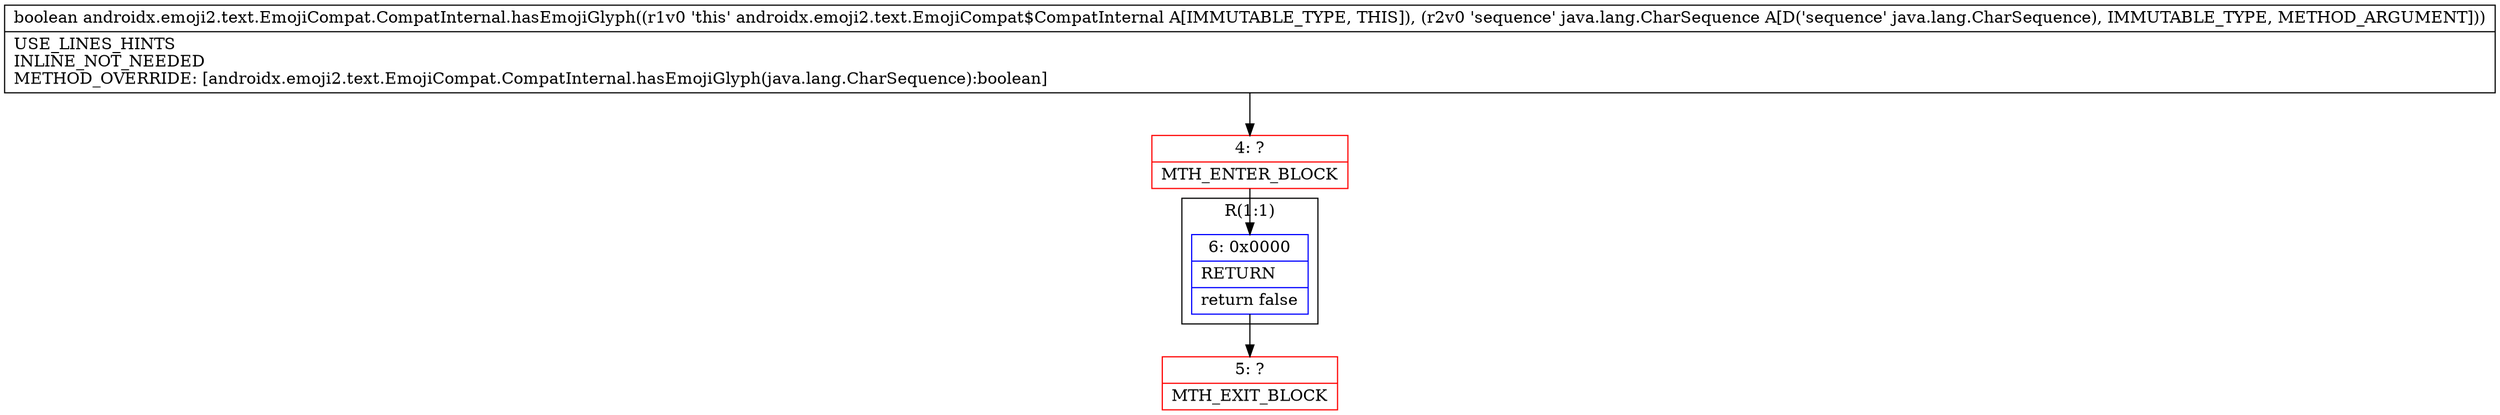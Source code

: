 digraph "CFG forandroidx.emoji2.text.EmojiCompat.CompatInternal.hasEmojiGlyph(Ljava\/lang\/CharSequence;)Z" {
subgraph cluster_Region_1050474956 {
label = "R(1:1)";
node [shape=record,color=blue];
Node_6 [shape=record,label="{6\:\ 0x0000|RETURN\l|return false\l}"];
}
Node_4 [shape=record,color=red,label="{4\:\ ?|MTH_ENTER_BLOCK\l}"];
Node_5 [shape=record,color=red,label="{5\:\ ?|MTH_EXIT_BLOCK\l}"];
MethodNode[shape=record,label="{boolean androidx.emoji2.text.EmojiCompat.CompatInternal.hasEmojiGlyph((r1v0 'this' androidx.emoji2.text.EmojiCompat$CompatInternal A[IMMUTABLE_TYPE, THIS]), (r2v0 'sequence' java.lang.CharSequence A[D('sequence' java.lang.CharSequence), IMMUTABLE_TYPE, METHOD_ARGUMENT]))  | USE_LINES_HINTS\lINLINE_NOT_NEEDED\lMETHOD_OVERRIDE: [androidx.emoji2.text.EmojiCompat.CompatInternal.hasEmojiGlyph(java.lang.CharSequence):boolean]\l}"];
MethodNode -> Node_4;Node_6 -> Node_5;
Node_4 -> Node_6;
}

